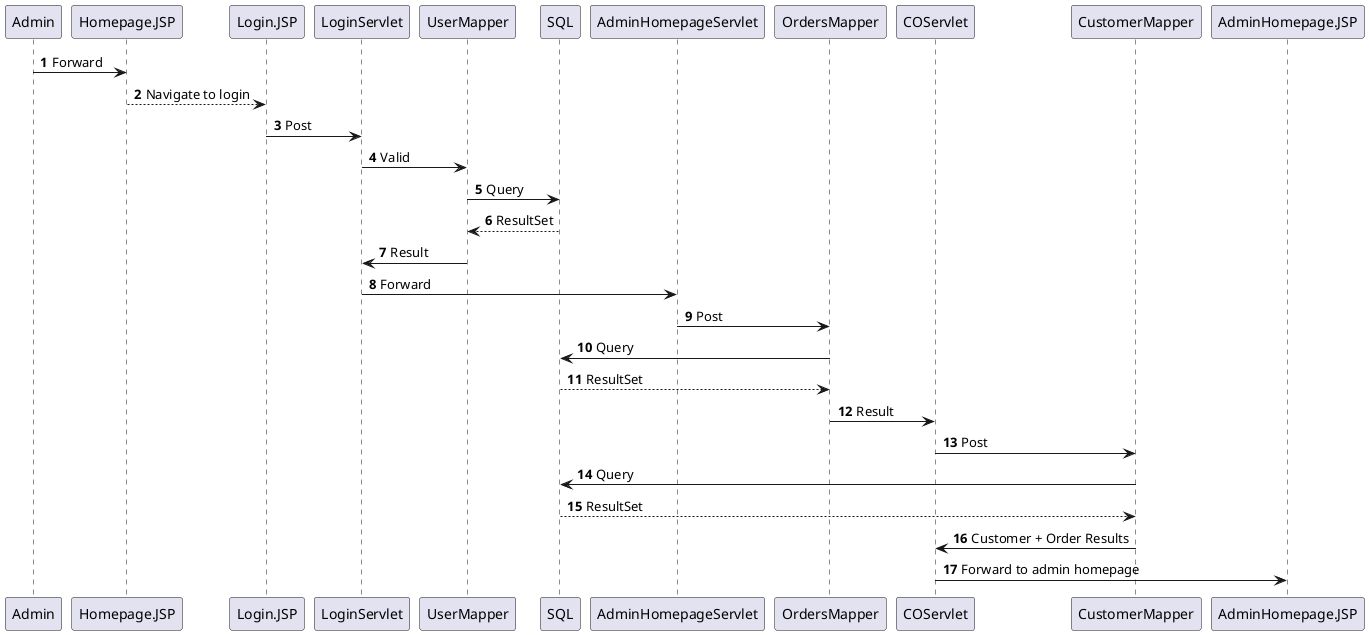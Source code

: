 @startuml
'https://plantuml.com/sequence-diagram

autonumber

Admin -> Homepage.JSP: Forward
Homepage.JSP --> Login.JSP: Navigate to login
Login.JSP -> LoginServlet: Post
LoginServlet -> UserMapper: Valid
UserMapper -> SQL: Query
SQL --> UserMapper: ResultSet
UserMapper -> LoginServlet: Result
LoginServlet -> AdminHomepageServlet: Forward

AdminHomepageServlet -> OrdersMapper: Post
OrdersMapper -> SQL: Query
SQL --> OrdersMapper: ResultSet
OrdersMapper -> COServlet: Result
COServlet -> CustomerMapper: Post

CustomerMapper -> SQL: Query
SQL --> CustomerMapper: ResultSet
CustomerMapper -> COServlet: Customer + Order Results
COServlet -> AdminHomepage.JSP: Forward to admin homepage

@enduml